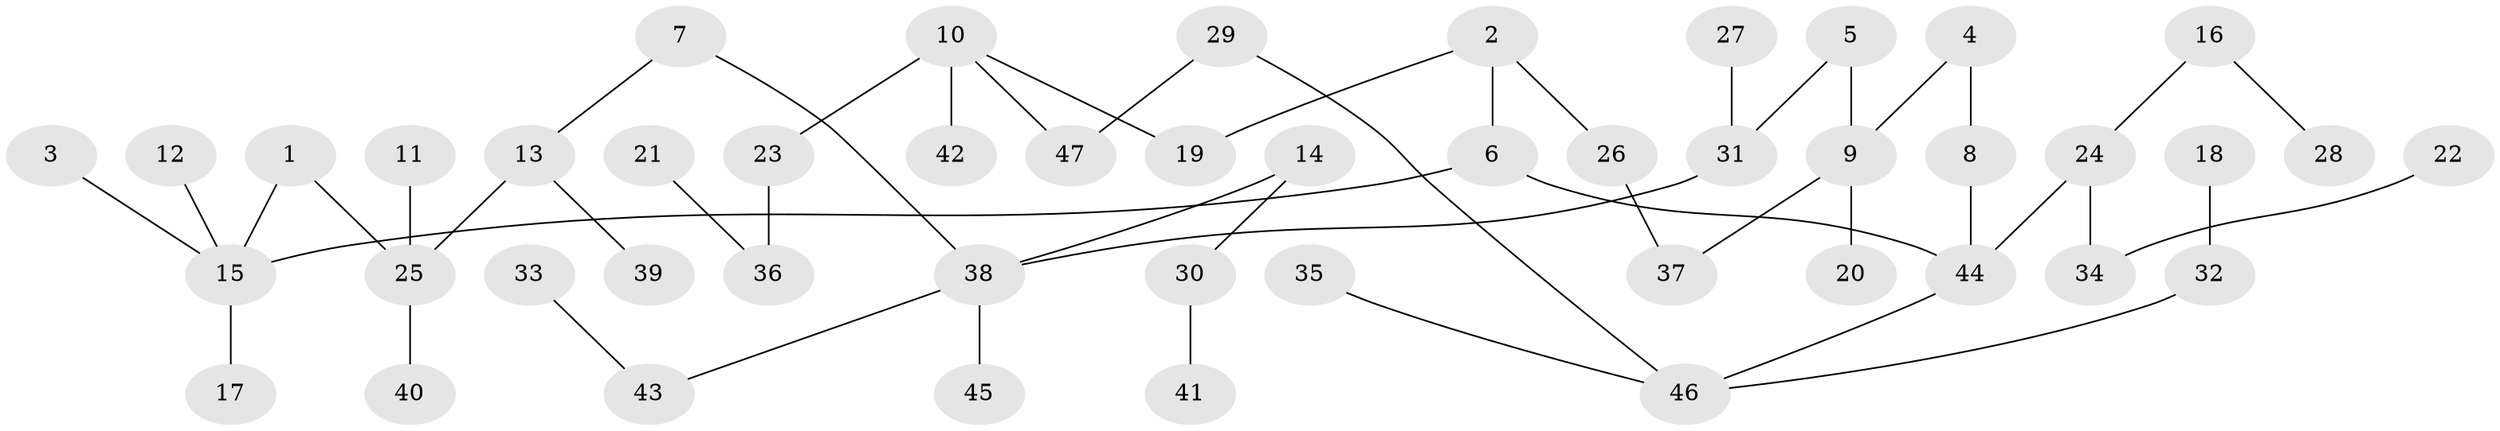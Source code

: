 // original degree distribution, {4: 0.0641025641025641, 6: 0.01282051282051282, 2: 0.2564102564102564, 3: 0.14102564102564102, 5: 0.0641025641025641, 1: 0.46153846153846156}
// Generated by graph-tools (version 1.1) at 2025/36/03/04/25 23:36:12]
// undirected, 47 vertices, 49 edges
graph export_dot {
  node [color=gray90,style=filled];
  1;
  2;
  3;
  4;
  5;
  6;
  7;
  8;
  9;
  10;
  11;
  12;
  13;
  14;
  15;
  16;
  17;
  18;
  19;
  20;
  21;
  22;
  23;
  24;
  25;
  26;
  27;
  28;
  29;
  30;
  31;
  32;
  33;
  34;
  35;
  36;
  37;
  38;
  39;
  40;
  41;
  42;
  43;
  44;
  45;
  46;
  47;
  1 -- 15 [weight=1.0];
  1 -- 25 [weight=1.0];
  2 -- 6 [weight=1.0];
  2 -- 19 [weight=1.0];
  2 -- 26 [weight=1.0];
  3 -- 15 [weight=1.0];
  4 -- 8 [weight=1.0];
  4 -- 9 [weight=1.0];
  5 -- 9 [weight=1.0];
  5 -- 31 [weight=1.0];
  6 -- 15 [weight=1.0];
  6 -- 44 [weight=1.0];
  7 -- 13 [weight=1.0];
  7 -- 38 [weight=1.0];
  8 -- 44 [weight=1.0];
  9 -- 20 [weight=1.0];
  9 -- 37 [weight=1.0];
  10 -- 19 [weight=1.0];
  10 -- 23 [weight=1.0];
  10 -- 42 [weight=1.0];
  10 -- 47 [weight=1.0];
  11 -- 25 [weight=1.0];
  12 -- 15 [weight=1.0];
  13 -- 25 [weight=1.0];
  13 -- 39 [weight=1.0];
  14 -- 30 [weight=1.0];
  14 -- 38 [weight=1.0];
  15 -- 17 [weight=1.0];
  16 -- 24 [weight=1.0];
  16 -- 28 [weight=1.0];
  18 -- 32 [weight=1.0];
  21 -- 36 [weight=1.0];
  22 -- 34 [weight=1.0];
  23 -- 36 [weight=1.0];
  24 -- 34 [weight=1.0];
  24 -- 44 [weight=1.0];
  25 -- 40 [weight=1.0];
  26 -- 37 [weight=1.0];
  27 -- 31 [weight=1.0];
  29 -- 46 [weight=1.0];
  29 -- 47 [weight=1.0];
  30 -- 41 [weight=1.0];
  31 -- 38 [weight=1.0];
  32 -- 46 [weight=1.0];
  33 -- 43 [weight=1.0];
  35 -- 46 [weight=1.0];
  38 -- 43 [weight=1.0];
  38 -- 45 [weight=1.0];
  44 -- 46 [weight=1.0];
}
